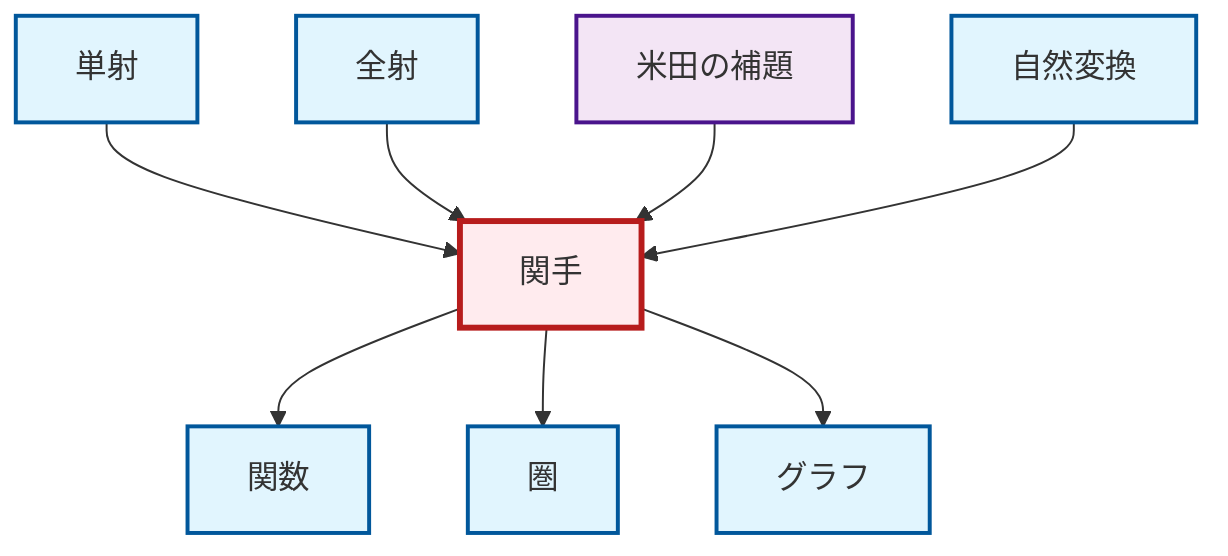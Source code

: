 graph TD
    classDef definition fill:#e1f5fe,stroke:#01579b,stroke-width:2px
    classDef theorem fill:#f3e5f5,stroke:#4a148c,stroke-width:2px
    classDef axiom fill:#fff3e0,stroke:#e65100,stroke-width:2px
    classDef example fill:#e8f5e9,stroke:#1b5e20,stroke-width:2px
    classDef current fill:#ffebee,stroke:#b71c1c,stroke-width:3px
    def-graph["グラフ"]:::definition
    thm-yoneda["米田の補題"]:::theorem
    def-natural-transformation["自然変換"]:::definition
    def-epimorphism["全射"]:::definition
    def-monomorphism["単射"]:::definition
    def-function["関数"]:::definition
    def-functor["関手"]:::definition
    def-category["圏"]:::definition
    def-monomorphism --> def-functor
    def-epimorphism --> def-functor
    thm-yoneda --> def-functor
    def-functor --> def-function
    def-functor --> def-category
    def-natural-transformation --> def-functor
    def-functor --> def-graph
    class def-functor current